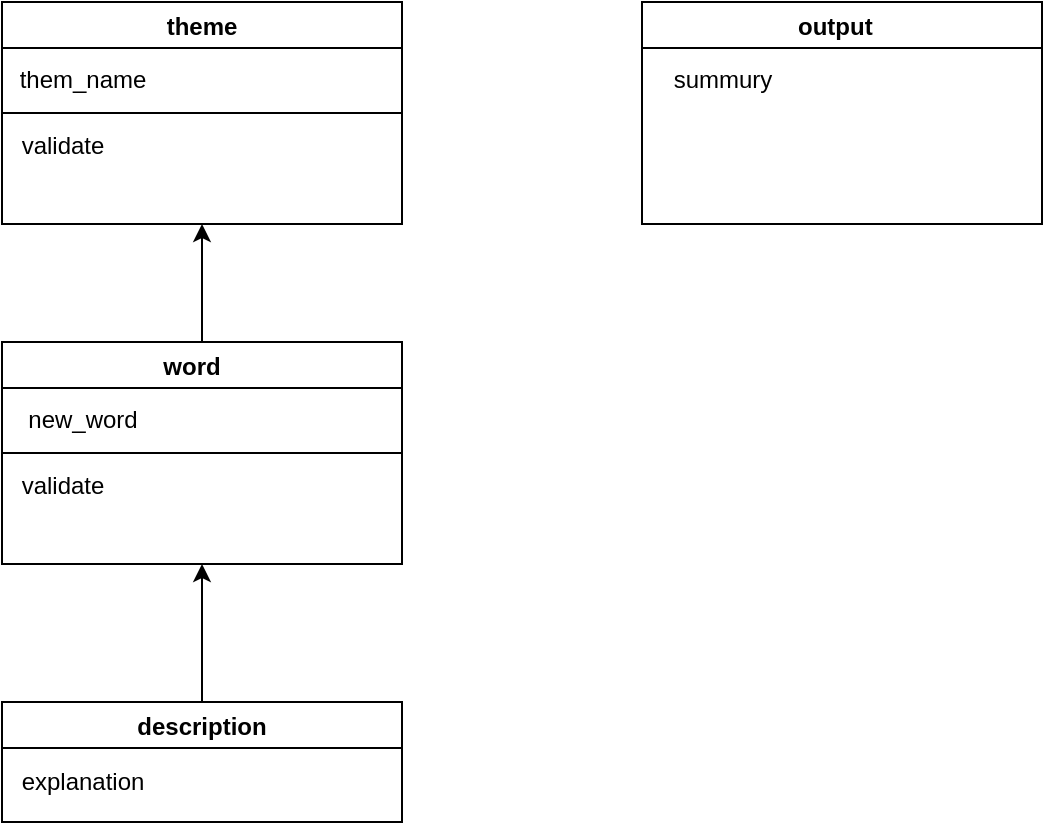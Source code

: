 <mxfile version="18.0.5" type="github">
  <diagram id="C5RBs43oDa-KdzZeNtuy" name="Page-1">
    <mxGraphModel dx="946" dy="536" grid="1" gridSize="10" guides="1" tooltips="1" connect="1" arrows="1" fold="1" page="1" pageScale="1" pageWidth="827" pageHeight="1169" math="0" shadow="0">
      <root>
        <mxCell id="WIyWlLk6GJQsqaUBKTNV-0" />
        <mxCell id="WIyWlLk6GJQsqaUBKTNV-1" parent="WIyWlLk6GJQsqaUBKTNV-0" />
        <mxCell id="Y8hwOKd3gZam87dUadqH-6" value="theme" style="swimlane;" vertex="1" parent="WIyWlLk6GJQsqaUBKTNV-1">
          <mxGeometry x="120" y="90" width="200" height="111" as="geometry">
            <mxRectangle x="31" y="89" width="70" height="23" as="alternateBounds" />
          </mxGeometry>
        </mxCell>
        <mxCell id="Y8hwOKd3gZam87dUadqH-15" value="them_name" style="text;html=1;align=center;verticalAlign=middle;resizable=0;points=[];autosize=1;strokeColor=none;fillColor=none;" vertex="1" parent="Y8hwOKd3gZam87dUadqH-6">
          <mxGeometry y="29" width="80" height="20" as="geometry" />
        </mxCell>
        <mxCell id="Y8hwOKd3gZam87dUadqH-17" value="validate&lt;br&gt;" style="text;html=1;align=center;verticalAlign=middle;resizable=0;points=[];autosize=1;strokeColor=none;fillColor=none;" vertex="1" parent="Y8hwOKd3gZam87dUadqH-6">
          <mxGeometry y="62" width="60" height="20" as="geometry" />
        </mxCell>
        <mxCell id="Y8hwOKd3gZam87dUadqH-16" value="" style="endArrow=none;html=1;rounded=0;entryX=0;entryY=0.5;entryDx=0;entryDy=0;exitX=1;exitY=0.5;exitDx=0;exitDy=0;" edge="1" parent="WIyWlLk6GJQsqaUBKTNV-1" source="Y8hwOKd3gZam87dUadqH-6" target="Y8hwOKd3gZam87dUadqH-6">
          <mxGeometry width="50" height="50" relative="1" as="geometry">
            <mxPoint x="510" y="331" as="sourcePoint" />
            <mxPoint x="560" y="281" as="targetPoint" />
          </mxGeometry>
        </mxCell>
        <mxCell id="Y8hwOKd3gZam87dUadqH-29" style="edgeStyle=orthogonalEdgeStyle;rounded=0;orthogonalLoop=1;jettySize=auto;html=1;exitX=0.5;exitY=0;exitDx=0;exitDy=0;entryX=0.5;entryY=1;entryDx=0;entryDy=0;" edge="1" parent="WIyWlLk6GJQsqaUBKTNV-1" source="Y8hwOKd3gZam87dUadqH-19" target="Y8hwOKd3gZam87dUadqH-6">
          <mxGeometry relative="1" as="geometry" />
        </mxCell>
        <mxCell id="Y8hwOKd3gZam87dUadqH-19" value="word   " style="swimlane;" vertex="1" parent="WIyWlLk6GJQsqaUBKTNV-1">
          <mxGeometry x="120" y="260" width="200" height="111" as="geometry">
            <mxRectangle x="31" y="89" width="70" height="23" as="alternateBounds" />
          </mxGeometry>
        </mxCell>
        <mxCell id="Y8hwOKd3gZam87dUadqH-20" value="new_word" style="text;html=1;align=center;verticalAlign=middle;resizable=0;points=[];autosize=1;strokeColor=none;fillColor=none;" vertex="1" parent="Y8hwOKd3gZam87dUadqH-19">
          <mxGeometry x="5" y="29" width="70" height="20" as="geometry" />
        </mxCell>
        <mxCell id="Y8hwOKd3gZam87dUadqH-21" value="validate&lt;br&gt;" style="text;html=1;align=center;verticalAlign=middle;resizable=0;points=[];autosize=1;strokeColor=none;fillColor=none;" vertex="1" parent="Y8hwOKd3gZam87dUadqH-19">
          <mxGeometry y="62" width="60" height="20" as="geometry" />
        </mxCell>
        <mxCell id="Y8hwOKd3gZam87dUadqH-23" value="" style="endArrow=none;html=1;rounded=0;entryX=0;entryY=0.5;entryDx=0;entryDy=0;exitX=1;exitY=0.5;exitDx=0;exitDy=0;" edge="1" parent="WIyWlLk6GJQsqaUBKTNV-1" source="Y8hwOKd3gZam87dUadqH-19" target="Y8hwOKd3gZam87dUadqH-19">
          <mxGeometry width="50" height="50" relative="1" as="geometry">
            <mxPoint x="330" y="155.5" as="sourcePoint" />
            <mxPoint x="130" y="155.5" as="targetPoint" />
          </mxGeometry>
        </mxCell>
        <mxCell id="Y8hwOKd3gZam87dUadqH-30" style="edgeStyle=orthogonalEdgeStyle;rounded=0;orthogonalLoop=1;jettySize=auto;html=1;exitX=0.5;exitY=0;exitDx=0;exitDy=0;entryX=0.5;entryY=1;entryDx=0;entryDy=0;" edge="1" parent="WIyWlLk6GJQsqaUBKTNV-1" source="Y8hwOKd3gZam87dUadqH-24" target="Y8hwOKd3gZam87dUadqH-19">
          <mxGeometry relative="1" as="geometry" />
        </mxCell>
        <mxCell id="Y8hwOKd3gZam87dUadqH-24" value="description" style="swimlane;" vertex="1" parent="WIyWlLk6GJQsqaUBKTNV-1">
          <mxGeometry x="120" y="440" width="200" height="60" as="geometry">
            <mxRectangle x="31" y="89" width="70" height="23" as="alternateBounds" />
          </mxGeometry>
        </mxCell>
        <mxCell id="Y8hwOKd3gZam87dUadqH-25" value="explanation" style="text;html=1;align=center;verticalAlign=middle;resizable=0;points=[];autosize=1;strokeColor=none;fillColor=none;" vertex="1" parent="Y8hwOKd3gZam87dUadqH-24">
          <mxGeometry y="30" width="80" height="20" as="geometry" />
        </mxCell>
        <mxCell id="Y8hwOKd3gZam87dUadqH-31" value="output  " style="swimlane;" vertex="1" parent="WIyWlLk6GJQsqaUBKTNV-1">
          <mxGeometry x="440" y="90" width="200" height="111" as="geometry">
            <mxRectangle x="31" y="89" width="70" height="23" as="alternateBounds" />
          </mxGeometry>
        </mxCell>
        <mxCell id="Y8hwOKd3gZam87dUadqH-32" value="summury" style="text;html=1;align=center;verticalAlign=middle;resizable=0;points=[];autosize=1;strokeColor=none;fillColor=none;" vertex="1" parent="Y8hwOKd3gZam87dUadqH-31">
          <mxGeometry x="10" y="29" width="60" height="20" as="geometry" />
        </mxCell>
      </root>
    </mxGraphModel>
  </diagram>
</mxfile>
